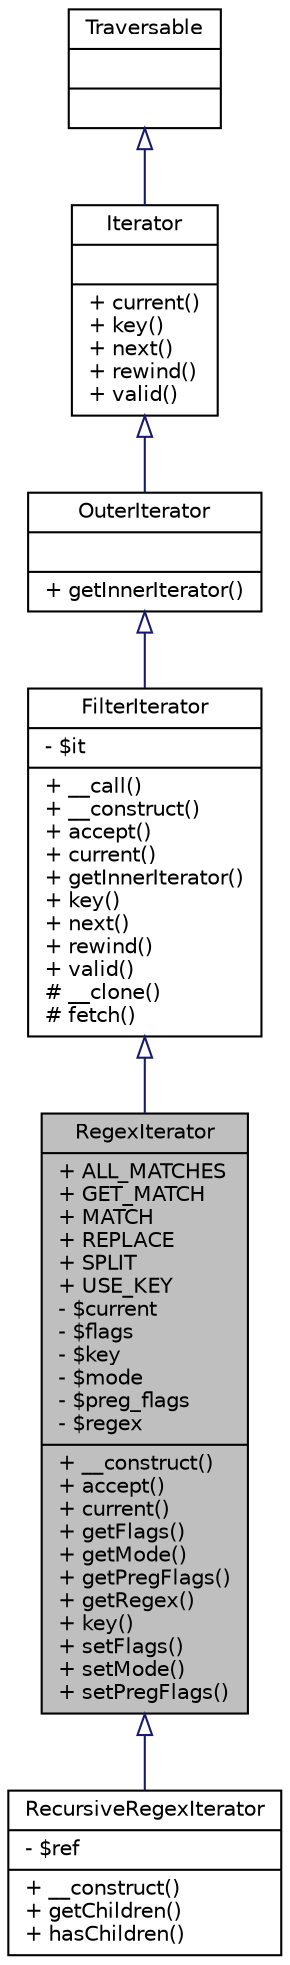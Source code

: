 digraph "RegexIterator"
{
  edge [fontname="Helvetica",fontsize="10",labelfontname="Helvetica",labelfontsize="10"];
  node [fontname="Helvetica",fontsize="10",shape=record];
  Node1 [label="{RegexIterator\n|+ ALL_MATCHES\l+ GET_MATCH\l+ MATCH\l+ REPLACE\l+ SPLIT\l+ USE_KEY\l- $current\l- $flags\l- $key\l- $mode\l- $preg_flags\l- $regex\l|+ __construct()\l+ accept()\l+ current()\l+ getFlags()\l+ getMode()\l+ getPregFlags()\l+ getRegex()\l+ key()\l+ setFlags()\l+ setMode()\l+ setPregFlags()\l}",height=0.2,width=0.4,color="black", fillcolor="grey75", style="filled" fontcolor="black"];
  Node2 -> Node1 [dir="back",color="midnightblue",fontsize="10",style="solid",arrowtail="onormal",fontname="Helvetica"];
  Node2 [label="{FilterIterator\n|- $it\l|+ __call()\l+ __construct()\l+ accept()\l+ current()\l+ getInnerIterator()\l+ key()\l+ next()\l+ rewind()\l+ valid()\l# __clone()\l# fetch()\l}",height=0.2,width=0.4,color="black", fillcolor="white", style="filled",URL="$classFilterIterator.html",tooltip="Abstract filter for iterators. "];
  Node3 -> Node2 [dir="back",color="midnightblue",fontsize="10",style="solid",arrowtail="onormal",fontname="Helvetica"];
  Node3 [label="{OuterIterator\n||+ getInnerIterator()\l}",height=0.2,width=0.4,color="black", fillcolor="white", style="filled",URL="$interfaceOuterIterator.html",tooltip="Interface to access the current inner iteraor of iterator wrappers. "];
  Node4 -> Node3 [dir="back",color="midnightblue",fontsize="10",style="solid",arrowtail="onormal",fontname="Helvetica"];
  Node4 [label="{Iterator\n||+ current()\l+ key()\l+ next()\l+ rewind()\l+ valid()\l}",height=0.2,width=0.4,color="black", fillcolor="white", style="filled",URL="$interfaceIterator.html",tooltip="Basic iterator. "];
  Node5 -> Node4 [dir="back",color="midnightblue",fontsize="10",style="solid",arrowtail="onormal",fontname="Helvetica"];
  Node5 [label="{Traversable\n||}",height=0.2,width=0.4,color="black", fillcolor="white", style="filled",URL="$interfaceTraversable.html",tooltip="Interface to detect a class is traversable using foreach. "];
  Node1 -> Node6 [dir="back",color="midnightblue",fontsize="10",style="solid",arrowtail="onormal",fontname="Helvetica"];
  Node6 [label="{RecursiveRegexIterator\n|- $ref\l|+ __construct()\l+ getChildren()\l+ hasChildren()\l}",height=0.2,width=0.4,color="black", fillcolor="white", style="filled",URL="$classRecursiveRegexIterator.html",tooltip="Recursive regular expression filter for iterators. "];
}
